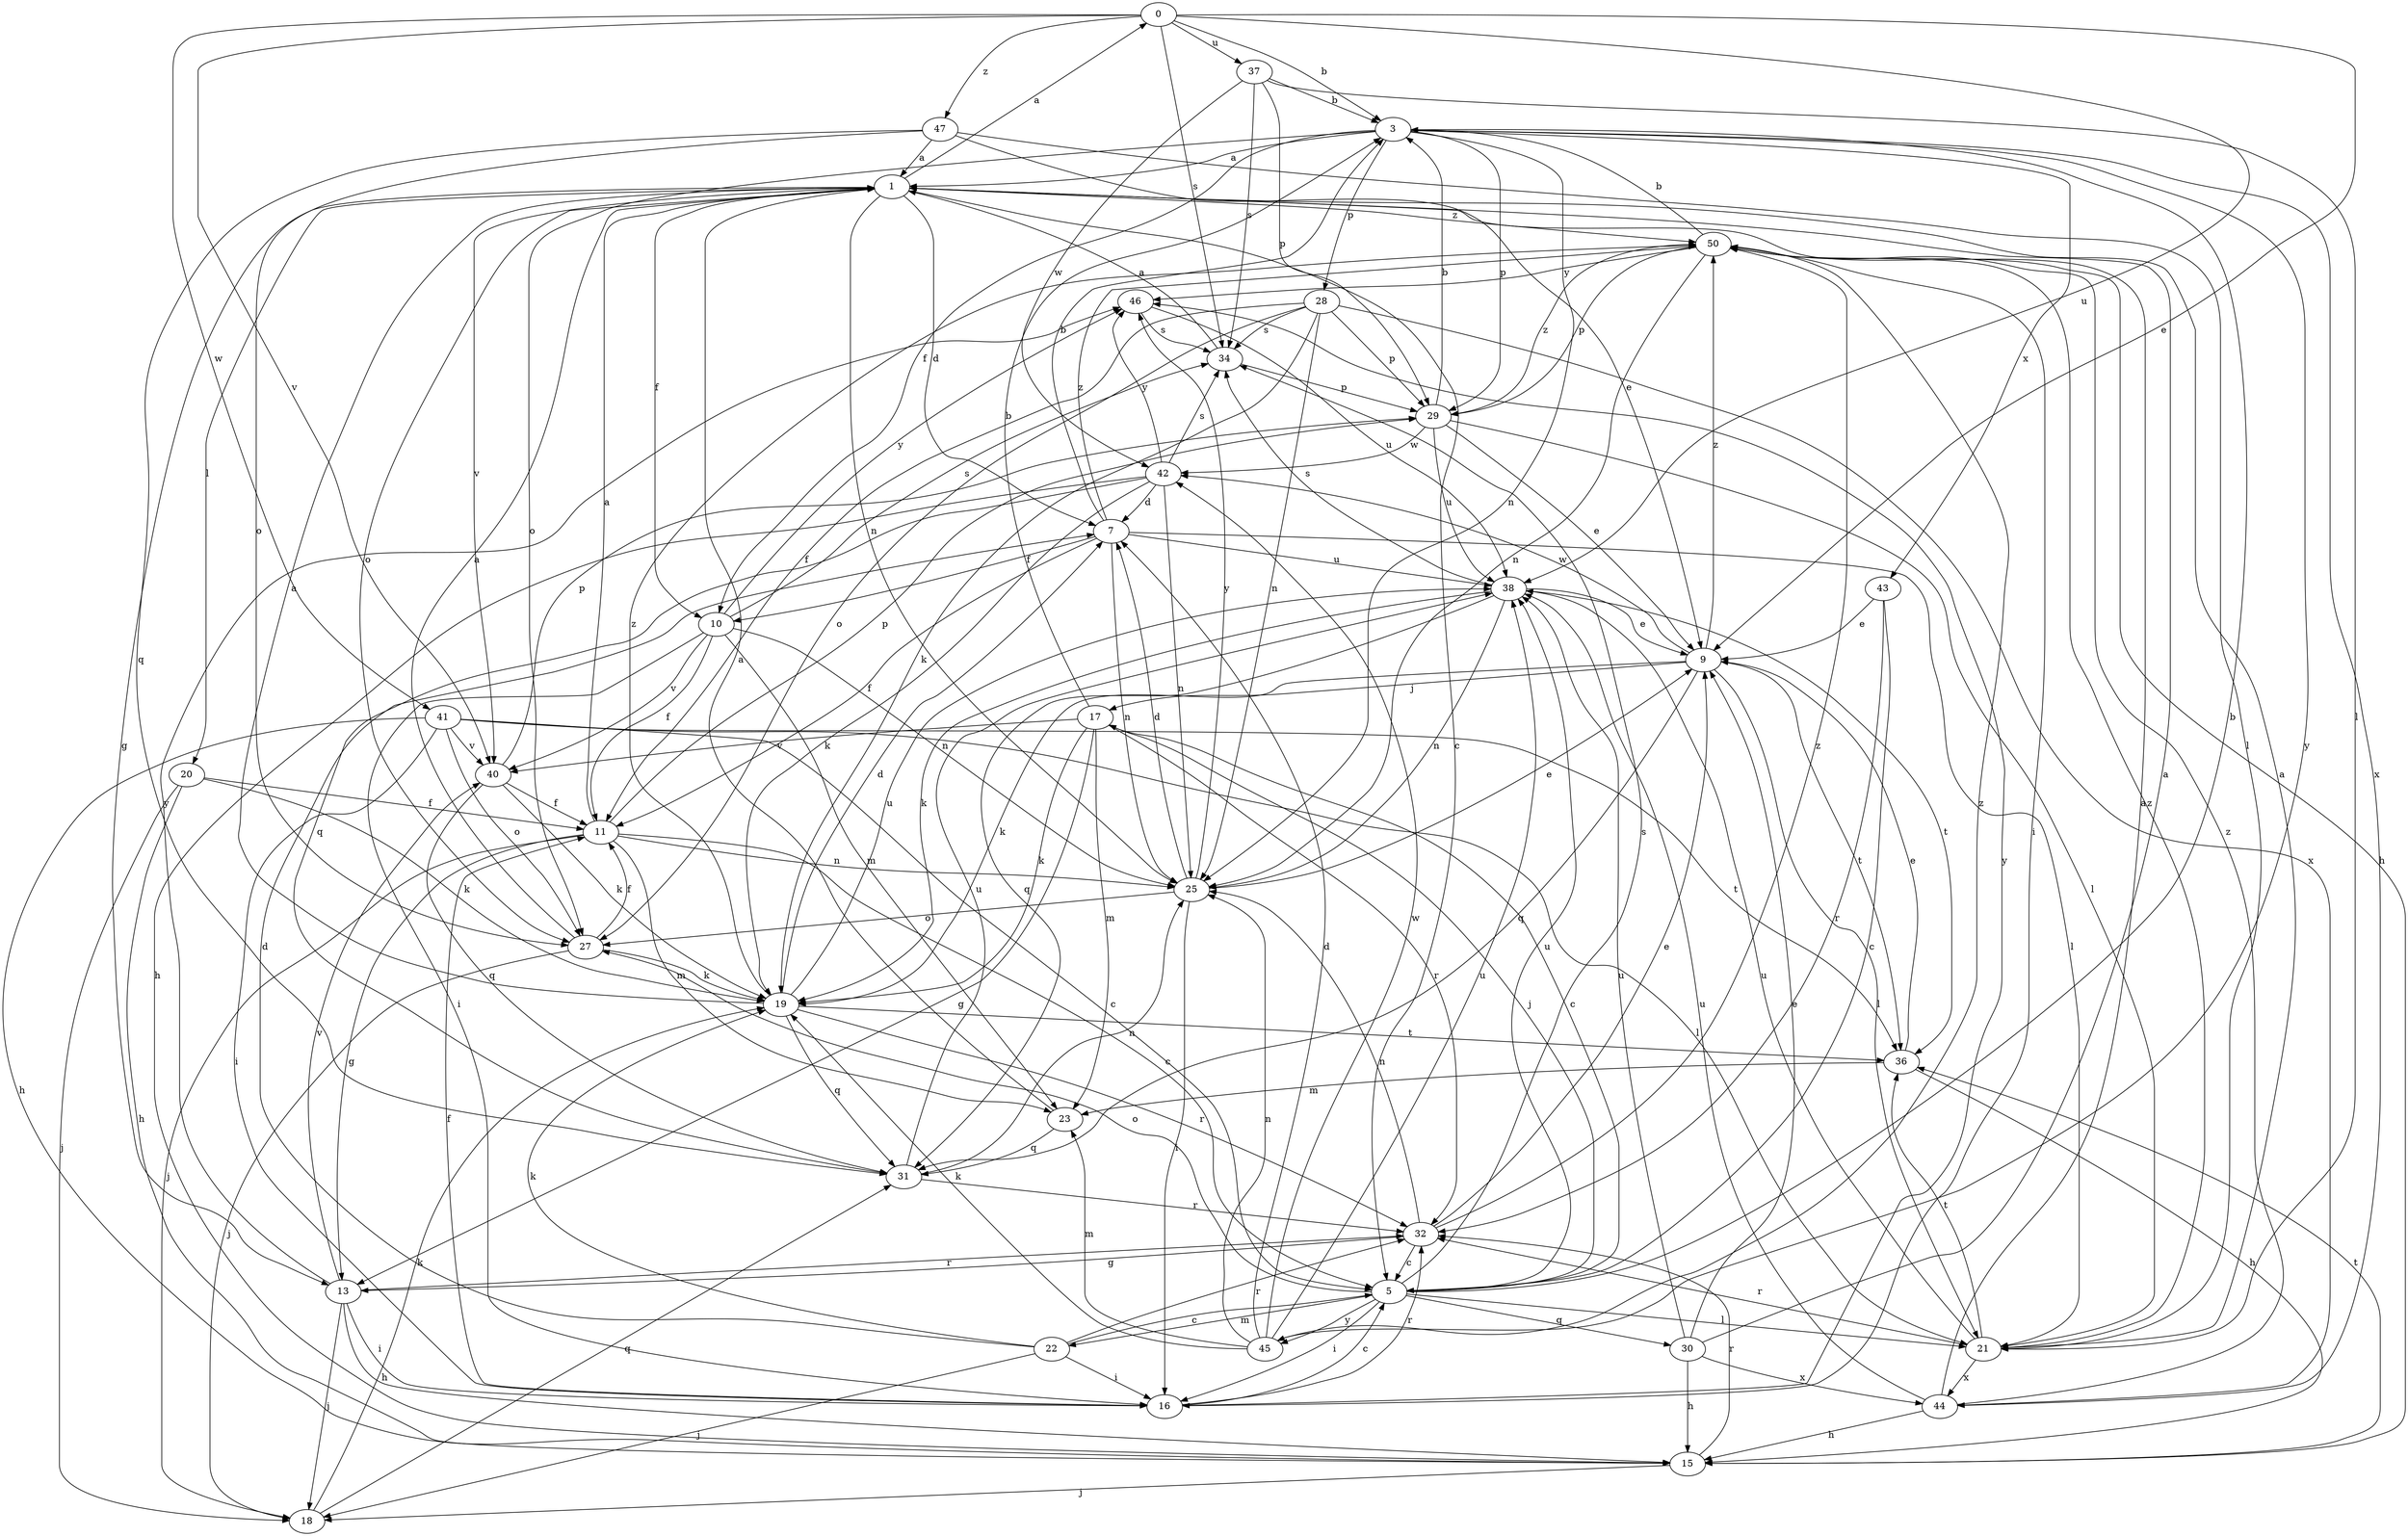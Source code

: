 strict digraph  {
0;
1;
3;
5;
7;
9;
10;
11;
13;
15;
16;
17;
18;
19;
20;
21;
22;
23;
25;
27;
28;
29;
30;
31;
32;
34;
36;
37;
38;
40;
41;
42;
43;
44;
45;
46;
47;
50;
0 -> 3  [label=b];
0 -> 9  [label=e];
0 -> 34  [label=s];
0 -> 37  [label=u];
0 -> 38  [label=u];
0 -> 40  [label=v];
0 -> 41  [label=w];
0 -> 47  [label=z];
1 -> 0  [label=a];
1 -> 5  [label=c];
1 -> 7  [label=d];
1 -> 10  [label=f];
1 -> 13  [label=g];
1 -> 20  [label=l];
1 -> 25  [label=n];
1 -> 27  [label=o];
1 -> 40  [label=v];
1 -> 50  [label=z];
3 -> 1  [label=a];
3 -> 10  [label=f];
3 -> 25  [label=n];
3 -> 27  [label=o];
3 -> 28  [label=p];
3 -> 29  [label=p];
3 -> 43  [label=x];
3 -> 44  [label=x];
3 -> 45  [label=y];
5 -> 3  [label=b];
5 -> 16  [label=i];
5 -> 17  [label=j];
5 -> 21  [label=l];
5 -> 22  [label=m];
5 -> 27  [label=o];
5 -> 30  [label=q];
5 -> 34  [label=s];
5 -> 38  [label=u];
5 -> 45  [label=y];
7 -> 3  [label=b];
7 -> 10  [label=f];
7 -> 11  [label=f];
7 -> 21  [label=l];
7 -> 25  [label=n];
7 -> 38  [label=u];
7 -> 50  [label=z];
9 -> 17  [label=j];
9 -> 19  [label=k];
9 -> 21  [label=l];
9 -> 31  [label=q];
9 -> 36  [label=t];
9 -> 42  [label=w];
9 -> 50  [label=z];
10 -> 11  [label=f];
10 -> 16  [label=i];
10 -> 23  [label=m];
10 -> 25  [label=n];
10 -> 34  [label=s];
10 -> 40  [label=v];
10 -> 46  [label=y];
11 -> 1  [label=a];
11 -> 5  [label=c];
11 -> 13  [label=g];
11 -> 18  [label=j];
11 -> 23  [label=m];
11 -> 25  [label=n];
11 -> 29  [label=p];
13 -> 15  [label=h];
13 -> 16  [label=i];
13 -> 18  [label=j];
13 -> 32  [label=r];
13 -> 40  [label=v];
13 -> 46  [label=y];
15 -> 18  [label=j];
15 -> 32  [label=r];
15 -> 36  [label=t];
16 -> 5  [label=c];
16 -> 11  [label=f];
16 -> 32  [label=r];
16 -> 46  [label=y];
17 -> 3  [label=b];
17 -> 5  [label=c];
17 -> 13  [label=g];
17 -> 19  [label=k];
17 -> 23  [label=m];
17 -> 32  [label=r];
17 -> 40  [label=v];
18 -> 19  [label=k];
18 -> 31  [label=q];
19 -> 1  [label=a];
19 -> 7  [label=d];
19 -> 31  [label=q];
19 -> 32  [label=r];
19 -> 36  [label=t];
19 -> 38  [label=u];
19 -> 50  [label=z];
20 -> 11  [label=f];
20 -> 15  [label=h];
20 -> 18  [label=j];
20 -> 19  [label=k];
21 -> 1  [label=a];
21 -> 32  [label=r];
21 -> 36  [label=t];
21 -> 38  [label=u];
21 -> 44  [label=x];
21 -> 50  [label=z];
22 -> 5  [label=c];
22 -> 7  [label=d];
22 -> 16  [label=i];
22 -> 18  [label=j];
22 -> 19  [label=k];
22 -> 32  [label=r];
23 -> 1  [label=a];
23 -> 31  [label=q];
25 -> 7  [label=d];
25 -> 9  [label=e];
25 -> 16  [label=i];
25 -> 27  [label=o];
25 -> 46  [label=y];
27 -> 1  [label=a];
27 -> 11  [label=f];
27 -> 18  [label=j];
27 -> 19  [label=k];
28 -> 11  [label=f];
28 -> 19  [label=k];
28 -> 25  [label=n];
28 -> 27  [label=o];
28 -> 29  [label=p];
28 -> 34  [label=s];
28 -> 44  [label=x];
29 -> 3  [label=b];
29 -> 9  [label=e];
29 -> 21  [label=l];
29 -> 38  [label=u];
29 -> 42  [label=w];
29 -> 50  [label=z];
30 -> 1  [label=a];
30 -> 9  [label=e];
30 -> 15  [label=h];
30 -> 38  [label=u];
30 -> 44  [label=x];
31 -> 25  [label=n];
31 -> 32  [label=r];
31 -> 38  [label=u];
32 -> 5  [label=c];
32 -> 9  [label=e];
32 -> 13  [label=g];
32 -> 25  [label=n];
32 -> 50  [label=z];
34 -> 1  [label=a];
34 -> 29  [label=p];
36 -> 9  [label=e];
36 -> 15  [label=h];
36 -> 23  [label=m];
37 -> 3  [label=b];
37 -> 21  [label=l];
37 -> 29  [label=p];
37 -> 34  [label=s];
37 -> 42  [label=w];
38 -> 9  [label=e];
38 -> 19  [label=k];
38 -> 25  [label=n];
38 -> 31  [label=q];
38 -> 34  [label=s];
38 -> 36  [label=t];
40 -> 11  [label=f];
40 -> 19  [label=k];
40 -> 29  [label=p];
40 -> 31  [label=q];
41 -> 5  [label=c];
41 -> 15  [label=h];
41 -> 16  [label=i];
41 -> 21  [label=l];
41 -> 27  [label=o];
41 -> 36  [label=t];
41 -> 40  [label=v];
42 -> 7  [label=d];
42 -> 15  [label=h];
42 -> 19  [label=k];
42 -> 25  [label=n];
42 -> 31  [label=q];
42 -> 34  [label=s];
42 -> 46  [label=y];
43 -> 5  [label=c];
43 -> 9  [label=e];
43 -> 32  [label=r];
44 -> 1  [label=a];
44 -> 15  [label=h];
44 -> 38  [label=u];
44 -> 50  [label=z];
45 -> 7  [label=d];
45 -> 19  [label=k];
45 -> 23  [label=m];
45 -> 25  [label=n];
45 -> 38  [label=u];
45 -> 42  [label=w];
45 -> 50  [label=z];
46 -> 34  [label=s];
46 -> 38  [label=u];
47 -> 1  [label=a];
47 -> 9  [label=e];
47 -> 21  [label=l];
47 -> 27  [label=o];
47 -> 31  [label=q];
50 -> 3  [label=b];
50 -> 15  [label=h];
50 -> 16  [label=i];
50 -> 25  [label=n];
50 -> 29  [label=p];
50 -> 46  [label=y];
}
